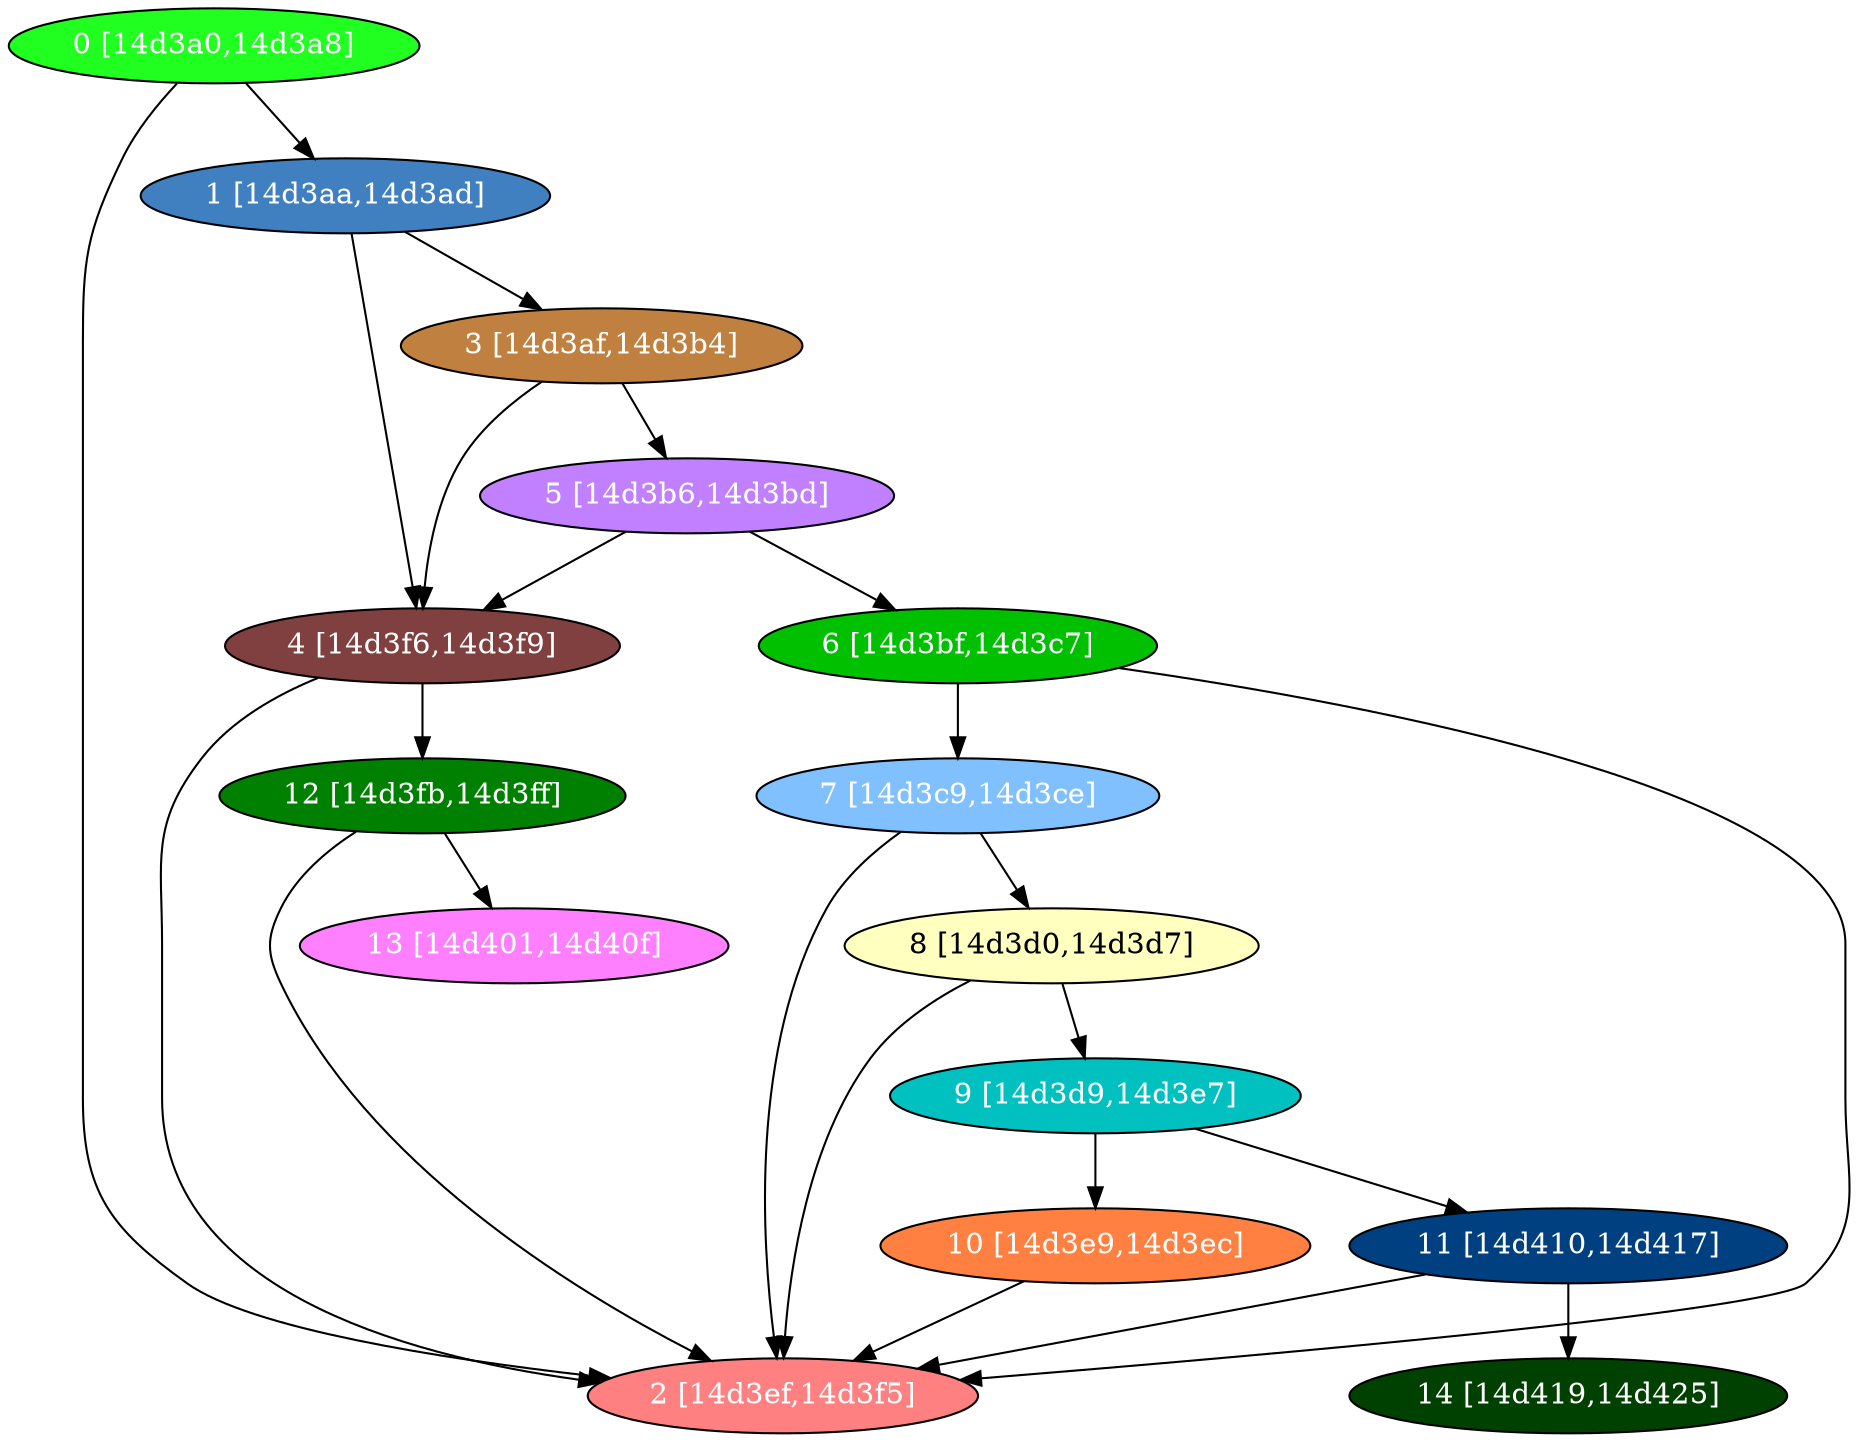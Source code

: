 diGraph libnss3{
	libnss3_0  [style=filled fillcolor="#20FF20" fontcolor="#ffffff" shape=oval label="0 [14d3a0,14d3a8]"]
	libnss3_1  [style=filled fillcolor="#4080C0" fontcolor="#ffffff" shape=oval label="1 [14d3aa,14d3ad]"]
	libnss3_2  [style=filled fillcolor="#FF8080" fontcolor="#ffffff" shape=oval label="2 [14d3ef,14d3f5]"]
	libnss3_3  [style=filled fillcolor="#C08040" fontcolor="#ffffff" shape=oval label="3 [14d3af,14d3b4]"]
	libnss3_4  [style=filled fillcolor="#804040" fontcolor="#ffffff" shape=oval label="4 [14d3f6,14d3f9]"]
	libnss3_5  [style=filled fillcolor="#C080FF" fontcolor="#ffffff" shape=oval label="5 [14d3b6,14d3bd]"]
	libnss3_6  [style=filled fillcolor="#00C000" fontcolor="#ffffff" shape=oval label="6 [14d3bf,14d3c7]"]
	libnss3_7  [style=filled fillcolor="#80C0FF" fontcolor="#ffffff" shape=oval label="7 [14d3c9,14d3ce]"]
	libnss3_8  [style=filled fillcolor="#FFFFC0" fontcolor="#000000" shape=oval label="8 [14d3d0,14d3d7]"]
	libnss3_9  [style=filled fillcolor="#00C0C0" fontcolor="#ffffff" shape=oval label="9 [14d3d9,14d3e7]"]
	libnss3_a  [style=filled fillcolor="#FF8040" fontcolor="#ffffff" shape=oval label="10 [14d3e9,14d3ec]"]
	libnss3_b  [style=filled fillcolor="#004080" fontcolor="#ffffff" shape=oval label="11 [14d410,14d417]"]
	libnss3_c  [style=filled fillcolor="#008000" fontcolor="#ffffff" shape=oval label="12 [14d3fb,14d3ff]"]
	libnss3_d  [style=filled fillcolor="#FF80FF" fontcolor="#ffffff" shape=oval label="13 [14d401,14d40f]"]
	libnss3_e  [style=filled fillcolor="#004000" fontcolor="#ffffff" shape=oval label="14 [14d419,14d425]"]

	libnss3_0 -> libnss3_1
	libnss3_0 -> libnss3_2
	libnss3_1 -> libnss3_3
	libnss3_1 -> libnss3_4
	libnss3_3 -> libnss3_4
	libnss3_3 -> libnss3_5
	libnss3_4 -> libnss3_2
	libnss3_4 -> libnss3_c
	libnss3_5 -> libnss3_4
	libnss3_5 -> libnss3_6
	libnss3_6 -> libnss3_2
	libnss3_6 -> libnss3_7
	libnss3_7 -> libnss3_2
	libnss3_7 -> libnss3_8
	libnss3_8 -> libnss3_2
	libnss3_8 -> libnss3_9
	libnss3_9 -> libnss3_a
	libnss3_9 -> libnss3_b
	libnss3_a -> libnss3_2
	libnss3_b -> libnss3_2
	libnss3_b -> libnss3_e
	libnss3_c -> libnss3_2
	libnss3_c -> libnss3_d
}